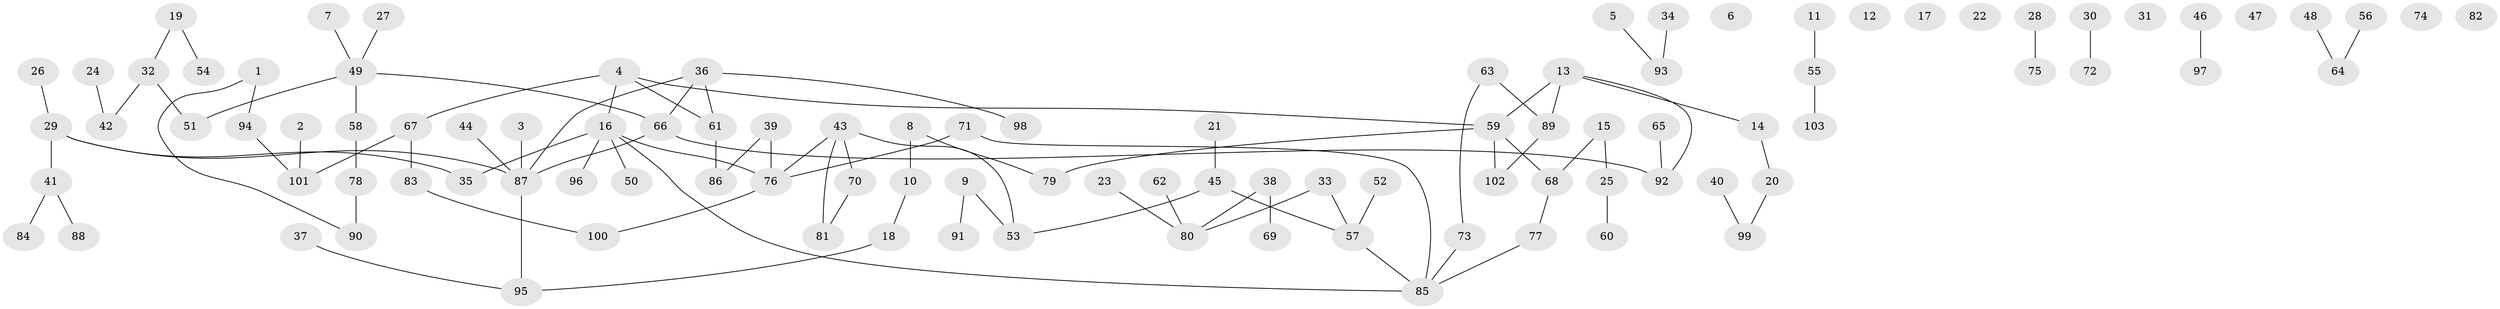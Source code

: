 // coarse degree distribution, {2: 0.36, 3: 0.2, 4: 0.08, 1: 0.3, 5: 0.04, 7: 0.02}
// Generated by graph-tools (version 1.1) at 2025/48/03/04/25 22:48:00]
// undirected, 103 vertices, 101 edges
graph export_dot {
  node [color=gray90,style=filled];
  1;
  2;
  3;
  4;
  5;
  6;
  7;
  8;
  9;
  10;
  11;
  12;
  13;
  14;
  15;
  16;
  17;
  18;
  19;
  20;
  21;
  22;
  23;
  24;
  25;
  26;
  27;
  28;
  29;
  30;
  31;
  32;
  33;
  34;
  35;
  36;
  37;
  38;
  39;
  40;
  41;
  42;
  43;
  44;
  45;
  46;
  47;
  48;
  49;
  50;
  51;
  52;
  53;
  54;
  55;
  56;
  57;
  58;
  59;
  60;
  61;
  62;
  63;
  64;
  65;
  66;
  67;
  68;
  69;
  70;
  71;
  72;
  73;
  74;
  75;
  76;
  77;
  78;
  79;
  80;
  81;
  82;
  83;
  84;
  85;
  86;
  87;
  88;
  89;
  90;
  91;
  92;
  93;
  94;
  95;
  96;
  97;
  98;
  99;
  100;
  101;
  102;
  103;
  1 -- 90;
  1 -- 94;
  2 -- 101;
  3 -- 87;
  4 -- 16;
  4 -- 59;
  4 -- 61;
  4 -- 67;
  5 -- 93;
  7 -- 49;
  8 -- 10;
  8 -- 79;
  9 -- 53;
  9 -- 91;
  10 -- 18;
  11 -- 55;
  13 -- 14;
  13 -- 59;
  13 -- 89;
  13 -- 92;
  14 -- 20;
  15 -- 25;
  15 -- 68;
  16 -- 35;
  16 -- 50;
  16 -- 76;
  16 -- 85;
  16 -- 96;
  18 -- 95;
  19 -- 32;
  19 -- 54;
  20 -- 99;
  21 -- 45;
  23 -- 80;
  24 -- 42;
  25 -- 60;
  26 -- 29;
  27 -- 49;
  28 -- 75;
  29 -- 35;
  29 -- 41;
  29 -- 87;
  30 -- 72;
  32 -- 42;
  32 -- 51;
  33 -- 57;
  33 -- 80;
  34 -- 93;
  36 -- 61;
  36 -- 66;
  36 -- 87;
  36 -- 98;
  37 -- 95;
  38 -- 69;
  38 -- 80;
  39 -- 76;
  39 -- 86;
  40 -- 99;
  41 -- 84;
  41 -- 88;
  43 -- 53;
  43 -- 70;
  43 -- 76;
  43 -- 81;
  44 -- 87;
  45 -- 53;
  45 -- 57;
  46 -- 97;
  48 -- 64;
  49 -- 51;
  49 -- 58;
  49 -- 66;
  52 -- 57;
  55 -- 103;
  56 -- 64;
  57 -- 85;
  58 -- 78;
  59 -- 68;
  59 -- 79;
  59 -- 102;
  61 -- 86;
  62 -- 80;
  63 -- 73;
  63 -- 89;
  65 -- 92;
  66 -- 87;
  66 -- 92;
  67 -- 83;
  67 -- 101;
  68 -- 77;
  70 -- 81;
  71 -- 76;
  71 -- 85;
  73 -- 85;
  76 -- 100;
  77 -- 85;
  78 -- 90;
  83 -- 100;
  87 -- 95;
  89 -- 102;
  94 -- 101;
}
